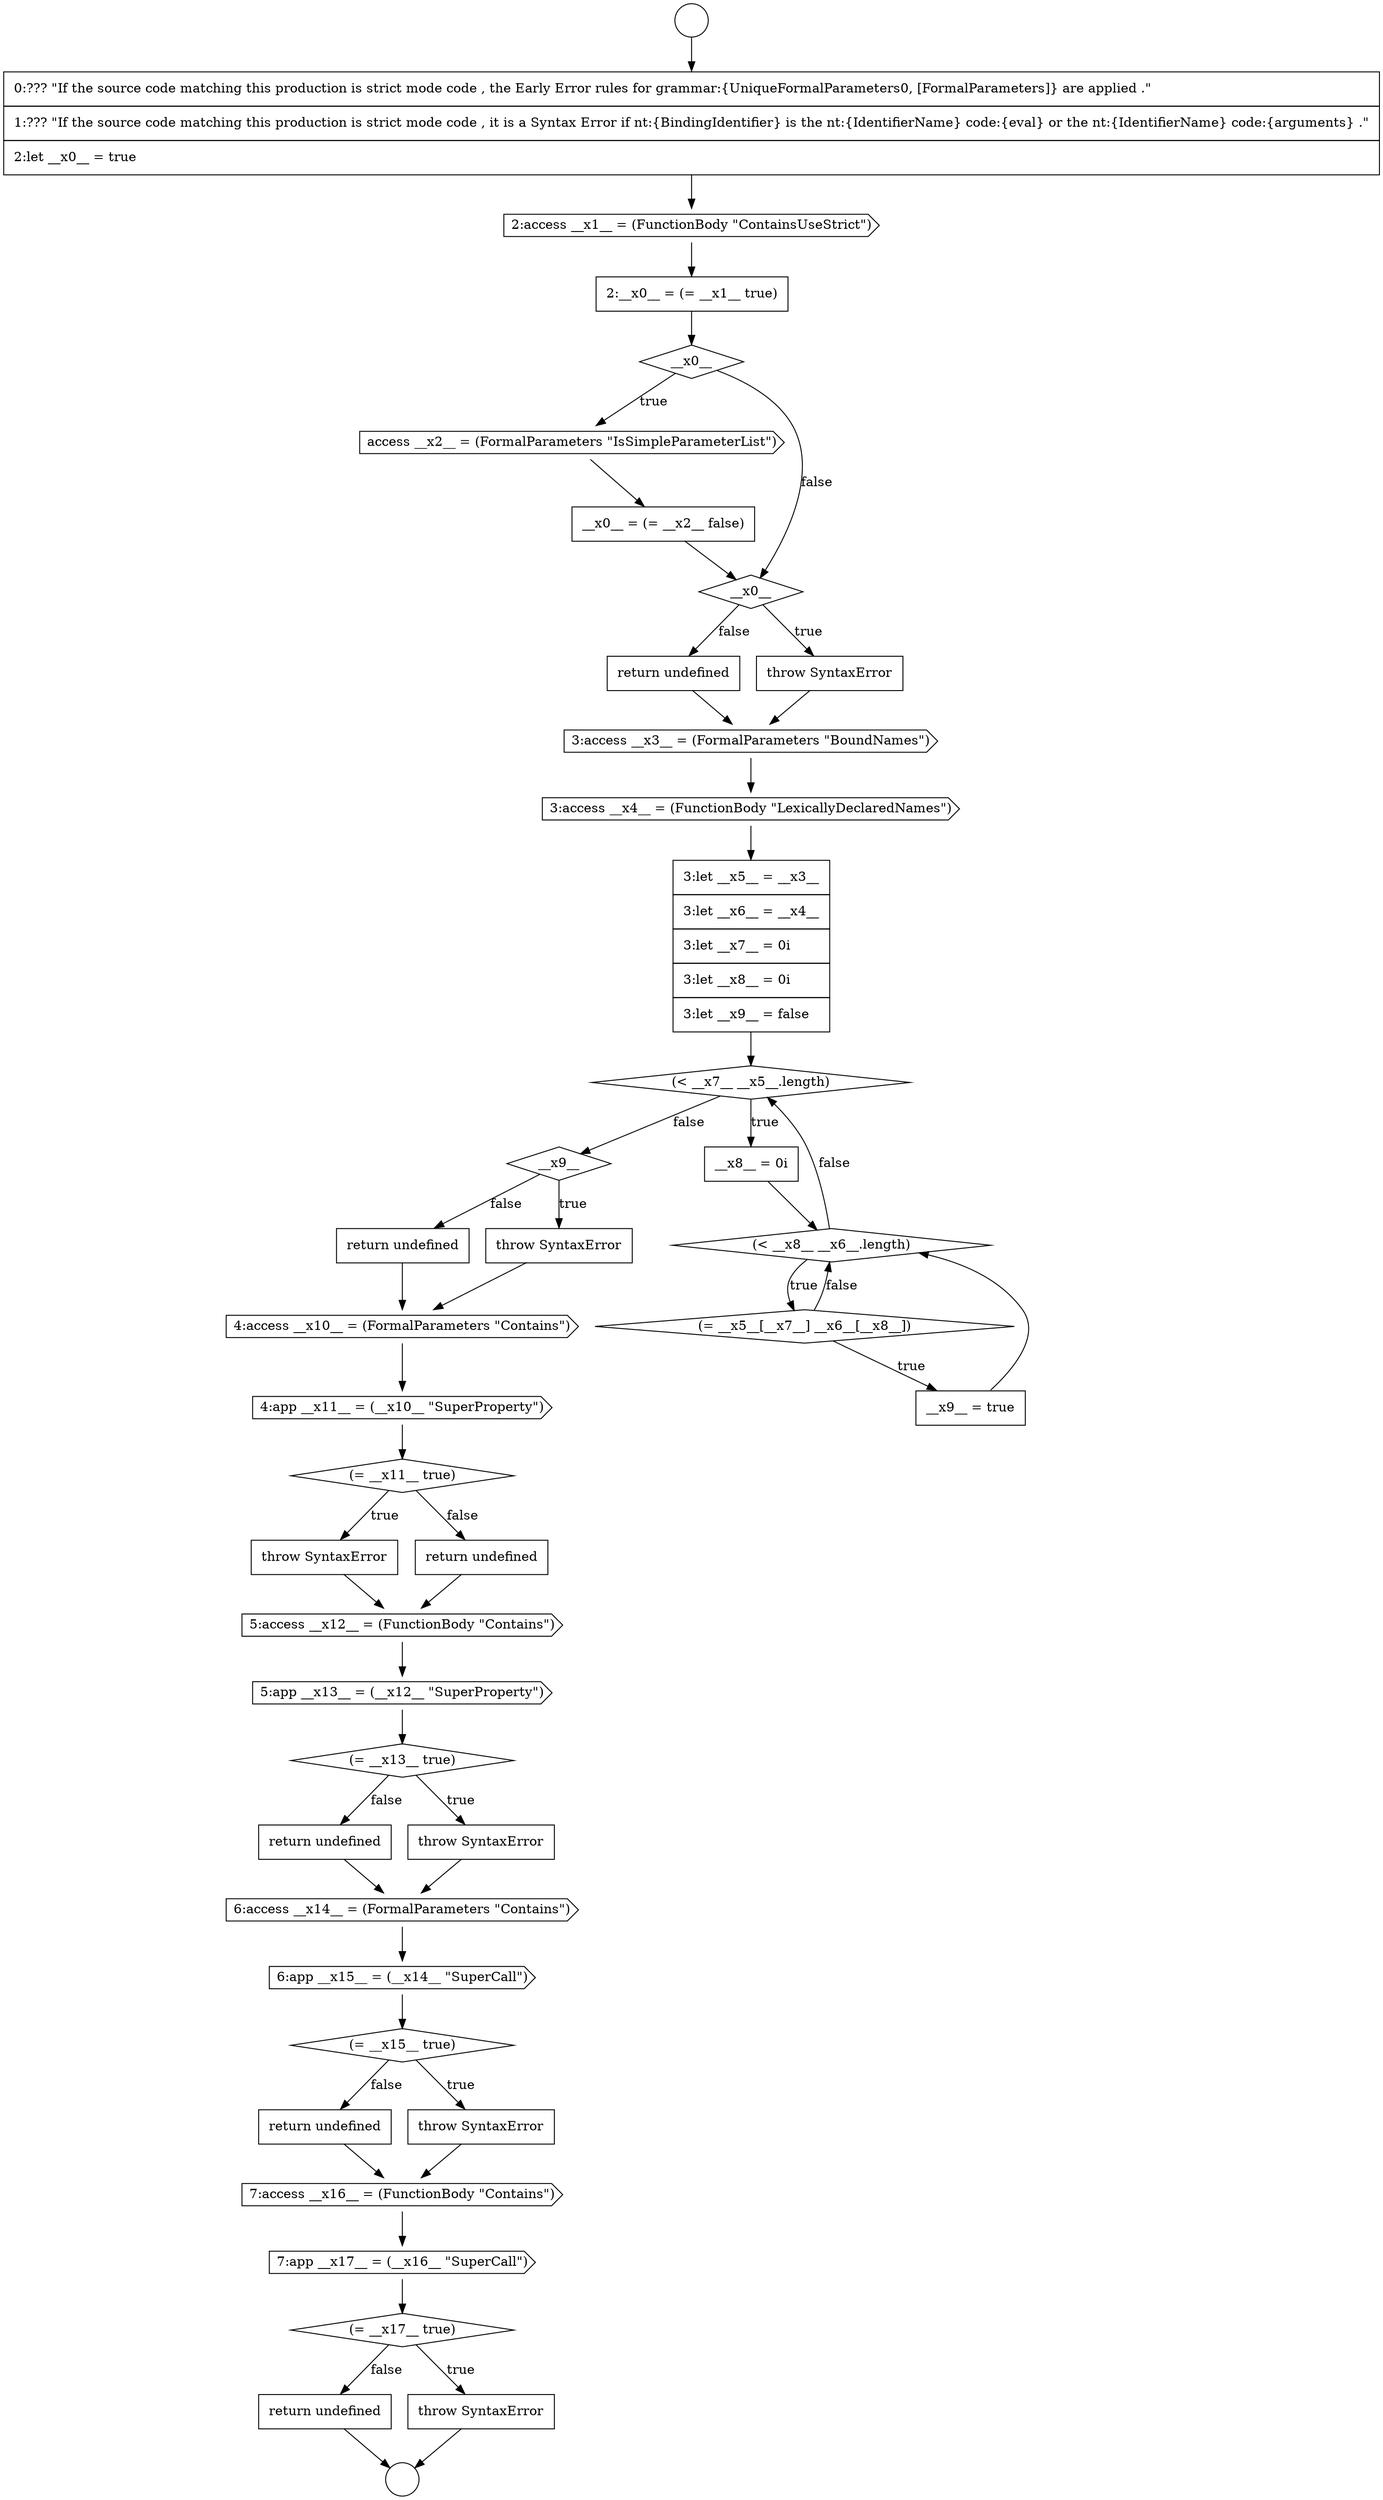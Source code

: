 digraph {
  node17656 [shape=none, margin=0, label=<<font color="black">
    <table border="0" cellborder="1" cellspacing="0" cellpadding="10">
      <tr><td align="left">return undefined</td></tr>
    </table>
  </font>> color="black" fillcolor="white" style=filled]
  node17665 [shape=diamond, label=<<font color="black">__x9__</font>> color="black" fillcolor="white" style=filled]
  node17674 [shape=cds, label=<<font color="black">5:app __x13__ = (__x12__ &quot;SuperProperty&quot;)</font>> color="black" fillcolor="white" style=filled]
  node17655 [shape=none, margin=0, label=<<font color="black">
    <table border="0" cellborder="1" cellspacing="0" cellpadding="10">
      <tr><td align="left">throw SyntaxError</td></tr>
    </table>
  </font>> color="black" fillcolor="white" style=filled]
  node17659 [shape=none, margin=0, label=<<font color="black">
    <table border="0" cellborder="1" cellspacing="0" cellpadding="10">
      <tr><td align="left">3:let __x5__ = __x3__</td></tr>
      <tr><td align="left">3:let __x6__ = __x4__</td></tr>
      <tr><td align="left">3:let __x7__ = 0i</td></tr>
      <tr><td align="left">3:let __x8__ = 0i</td></tr>
      <tr><td align="left">3:let __x9__ = false</td></tr>
    </table>
  </font>> color="black" fillcolor="white" style=filled]
  node17687 [shape=none, margin=0, label=<<font color="black">
    <table border="0" cellborder="1" cellspacing="0" cellpadding="10">
      <tr><td align="left">return undefined</td></tr>
    </table>
  </font>> color="black" fillcolor="white" style=filled]
  node17663 [shape=diamond, label=<<font color="black">(= __x5__[__x7__] __x6__[__x8__])</font>> color="black" fillcolor="white" style=filled]
  node17660 [shape=diamond, label=<<font color="black">(&lt; __x7__ __x5__.length)</font>> color="black" fillcolor="white" style=filled]
  node17657 [shape=cds, label=<<font color="black">3:access __x3__ = (FormalParameters &quot;BoundNames&quot;)</font>> color="black" fillcolor="white" style=filled]
  node17653 [shape=none, margin=0, label=<<font color="black">
    <table border="0" cellborder="1" cellspacing="0" cellpadding="10">
      <tr><td align="left">__x0__ = (= __x2__ false)</td></tr>
    </table>
  </font>> color="black" fillcolor="white" style=filled]
  node17671 [shape=none, margin=0, label=<<font color="black">
    <table border="0" cellborder="1" cellspacing="0" cellpadding="10">
      <tr><td align="left">throw SyntaxError</td></tr>
    </table>
  </font>> color="black" fillcolor="white" style=filled]
  node17684 [shape=cds, label=<<font color="black">7:app __x17__ = (__x16__ &quot;SuperCall&quot;)</font>> color="black" fillcolor="white" style=filled]
  node17677 [shape=none, margin=0, label=<<font color="black">
    <table border="0" cellborder="1" cellspacing="0" cellpadding="10">
      <tr><td align="left">return undefined</td></tr>
    </table>
  </font>> color="black" fillcolor="white" style=filled]
  node17662 [shape=diamond, label=<<font color="black">(&lt; __x8__ __x6__.length)</font>> color="black" fillcolor="white" style=filled]
  node17667 [shape=none, margin=0, label=<<font color="black">
    <table border="0" cellborder="1" cellspacing="0" cellpadding="10">
      <tr><td align="left">return undefined</td></tr>
    </table>
  </font>> color="black" fillcolor="white" style=filled]
  node17652 [shape=cds, label=<<font color="black">access __x2__ = (FormalParameters &quot;IsSimpleParameterList&quot;)</font>> color="black" fillcolor="white" style=filled]
  node17670 [shape=diamond, label=<<font color="black">(= __x11__ true)</font>> color="black" fillcolor="white" style=filled]
  node17683 [shape=cds, label=<<font color="black">7:access __x16__ = (FunctionBody &quot;Contains&quot;)</font>> color="black" fillcolor="white" style=filled]
  node17678 [shape=cds, label=<<font color="black">6:access __x14__ = (FormalParameters &quot;Contains&quot;)</font>> color="black" fillcolor="white" style=filled]
  node17675 [shape=diamond, label=<<font color="black">(= __x13__ true)</font>> color="black" fillcolor="white" style=filled]
  node17651 [shape=diamond, label=<<font color="black">__x0__</font>> color="black" fillcolor="white" style=filled]
  node17646 [shape=circle label=" " color="black" fillcolor="white" style=filled]
  node17686 [shape=none, margin=0, label=<<font color="black">
    <table border="0" cellborder="1" cellspacing="0" cellpadding="10">
      <tr><td align="left">throw SyntaxError</td></tr>
    </table>
  </font>> color="black" fillcolor="white" style=filled]
  node17669 [shape=cds, label=<<font color="black">4:app __x11__ = (__x10__ &quot;SuperProperty&quot;)</font>> color="black" fillcolor="white" style=filled]
  node17654 [shape=diamond, label=<<font color="black">__x0__</font>> color="black" fillcolor="white" style=filled]
  node17650 [shape=none, margin=0, label=<<font color="black">
    <table border="0" cellborder="1" cellspacing="0" cellpadding="10">
      <tr><td align="left">2:__x0__ = (= __x1__ true)</td></tr>
    </table>
  </font>> color="black" fillcolor="white" style=filled]
  node17682 [shape=none, margin=0, label=<<font color="black">
    <table border="0" cellborder="1" cellspacing="0" cellpadding="10">
      <tr><td align="left">return undefined</td></tr>
    </table>
  </font>> color="black" fillcolor="white" style=filled]
  node17679 [shape=cds, label=<<font color="black">6:app __x15__ = (__x14__ &quot;SuperCall&quot;)</font>> color="black" fillcolor="white" style=filled]
  node17647 [shape=circle label=" " color="black" fillcolor="white" style=filled]
  node17676 [shape=none, margin=0, label=<<font color="black">
    <table border="0" cellborder="1" cellspacing="0" cellpadding="10">
      <tr><td align="left">throw SyntaxError</td></tr>
    </table>
  </font>> color="black" fillcolor="white" style=filled]
  node17664 [shape=none, margin=0, label=<<font color="black">
    <table border="0" cellborder="1" cellspacing="0" cellpadding="10">
      <tr><td align="left">__x9__ = true</td></tr>
    </table>
  </font>> color="black" fillcolor="white" style=filled]
  node17685 [shape=diamond, label=<<font color="black">(= __x17__ true)</font>> color="black" fillcolor="white" style=filled]
  node17668 [shape=cds, label=<<font color="black">4:access __x10__ = (FormalParameters &quot;Contains&quot;)</font>> color="black" fillcolor="white" style=filled]
  node17666 [shape=none, margin=0, label=<<font color="black">
    <table border="0" cellborder="1" cellspacing="0" cellpadding="10">
      <tr><td align="left">throw SyntaxError</td></tr>
    </table>
  </font>> color="black" fillcolor="white" style=filled]
  node17672 [shape=none, margin=0, label=<<font color="black">
    <table border="0" cellborder="1" cellspacing="0" cellpadding="10">
      <tr><td align="left">return undefined</td></tr>
    </table>
  </font>> color="black" fillcolor="white" style=filled]
  node17681 [shape=none, margin=0, label=<<font color="black">
    <table border="0" cellborder="1" cellspacing="0" cellpadding="10">
      <tr><td align="left">throw SyntaxError</td></tr>
    </table>
  </font>> color="black" fillcolor="white" style=filled]
  node17649 [shape=cds, label=<<font color="black">2:access __x1__ = (FunctionBody &quot;ContainsUseStrict&quot;)</font>> color="black" fillcolor="white" style=filled]
  node17648 [shape=none, margin=0, label=<<font color="black">
    <table border="0" cellborder="1" cellspacing="0" cellpadding="10">
      <tr><td align="left">0:??? &quot;If the source code matching this production is strict mode code , the Early Error rules for grammar:{UniqueFormalParameters0, [FormalParameters]} are applied .&quot;</td></tr>
      <tr><td align="left">1:??? &quot;If the source code matching this production is strict mode code , it is a Syntax Error if nt:{BindingIdentifier} is the nt:{IdentifierName} code:{eval} or the nt:{IdentifierName} code:{arguments} .&quot;</td></tr>
      <tr><td align="left">2:let __x0__ = true</td></tr>
    </table>
  </font>> color="black" fillcolor="white" style=filled]
  node17680 [shape=diamond, label=<<font color="black">(= __x15__ true)</font>> color="black" fillcolor="white" style=filled]
  node17673 [shape=cds, label=<<font color="black">5:access __x12__ = (FunctionBody &quot;Contains&quot;)</font>> color="black" fillcolor="white" style=filled]
  node17661 [shape=none, margin=0, label=<<font color="black">
    <table border="0" cellborder="1" cellspacing="0" cellpadding="10">
      <tr><td align="left">__x8__ = 0i</td></tr>
    </table>
  </font>> color="black" fillcolor="white" style=filled]
  node17658 [shape=cds, label=<<font color="black">3:access __x4__ = (FunctionBody &quot;LexicallyDeclaredNames&quot;)</font>> color="black" fillcolor="white" style=filled]
  node17661 -> node17662 [ color="black"]
  node17675 -> node17676 [label=<<font color="black">true</font>> color="black"]
  node17675 -> node17677 [label=<<font color="black">false</font>> color="black"]
  node17670 -> node17671 [label=<<font color="black">true</font>> color="black"]
  node17670 -> node17672 [label=<<font color="black">false</font>> color="black"]
  node17657 -> node17658 [ color="black"]
  node17659 -> node17660 [ color="black"]
  node17663 -> node17664 [label=<<font color="black">true</font>> color="black"]
  node17663 -> node17662 [label=<<font color="black">false</font>> color="black"]
  node17673 -> node17674 [ color="black"]
  node17683 -> node17684 [ color="black"]
  node17681 -> node17683 [ color="black"]
  node17679 -> node17680 [ color="black"]
  node17664 -> node17662 [ color="black"]
  node17660 -> node17661 [label=<<font color="black">true</font>> color="black"]
  node17660 -> node17665 [label=<<font color="black">false</font>> color="black"]
  node17669 -> node17670 [ color="black"]
  node17678 -> node17679 [ color="black"]
  node17646 -> node17648 [ color="black"]
  node17656 -> node17657 [ color="black"]
  node17651 -> node17652 [label=<<font color="black">true</font>> color="black"]
  node17651 -> node17654 [label=<<font color="black">false</font>> color="black"]
  node17654 -> node17655 [label=<<font color="black">true</font>> color="black"]
  node17654 -> node17656 [label=<<font color="black">false</font>> color="black"]
  node17674 -> node17675 [ color="black"]
  node17677 -> node17678 [ color="black"]
  node17682 -> node17683 [ color="black"]
  node17648 -> node17649 [ color="black"]
  node17667 -> node17668 [ color="black"]
  node17662 -> node17663 [label=<<font color="black">true</font>> color="black"]
  node17662 -> node17660 [label=<<font color="black">false</font>> color="black"]
  node17649 -> node17650 [ color="black"]
  node17653 -> node17654 [ color="black"]
  node17668 -> node17669 [ color="black"]
  node17686 -> node17647 [ color="black"]
  node17687 -> node17647 [ color="black"]
  node17666 -> node17668 [ color="black"]
  node17652 -> node17653 [ color="black"]
  node17685 -> node17686 [label=<<font color="black">true</font>> color="black"]
  node17685 -> node17687 [label=<<font color="black">false</font>> color="black"]
  node17672 -> node17673 [ color="black"]
  node17671 -> node17673 [ color="black"]
  node17680 -> node17681 [label=<<font color="black">true</font>> color="black"]
  node17680 -> node17682 [label=<<font color="black">false</font>> color="black"]
  node17655 -> node17657 [ color="black"]
  node17650 -> node17651 [ color="black"]
  node17684 -> node17685 [ color="black"]
  node17676 -> node17678 [ color="black"]
  node17665 -> node17666 [label=<<font color="black">true</font>> color="black"]
  node17665 -> node17667 [label=<<font color="black">false</font>> color="black"]
  node17658 -> node17659 [ color="black"]
}
